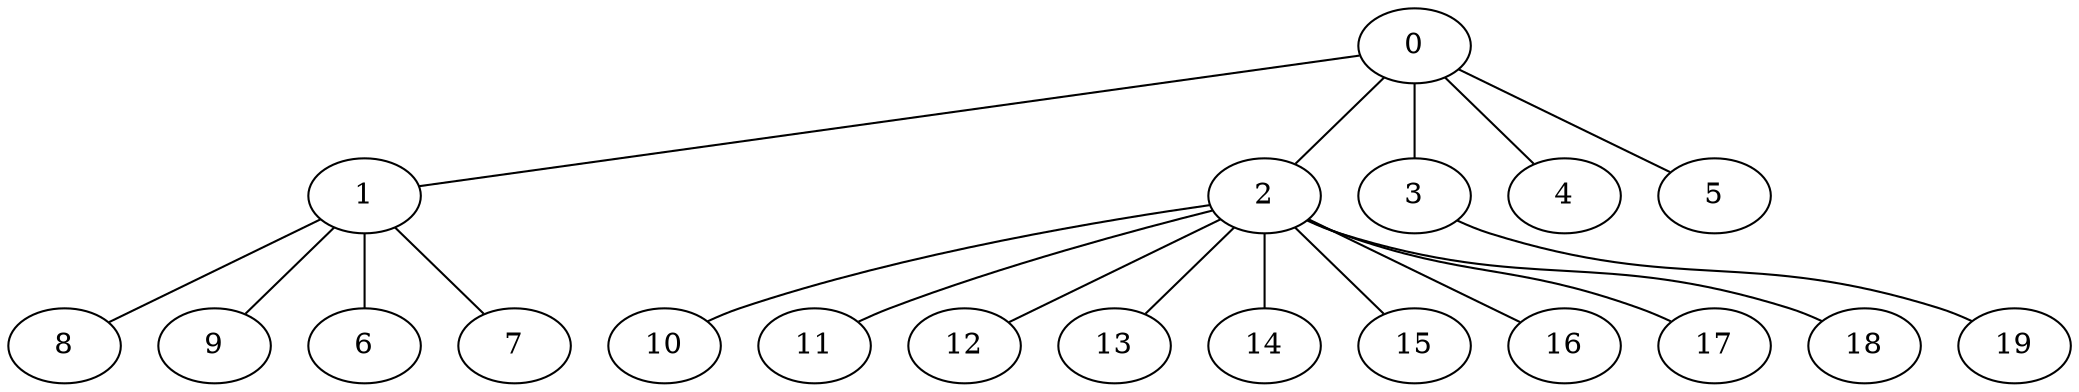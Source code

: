 
graph graphname {
    0 -- 1
0 -- 2
0 -- 3
0 -- 4
0 -- 5
1 -- 8
1 -- 9
1 -- 6
1 -- 7
2 -- 10
2 -- 11
2 -- 12
2 -- 13
2 -- 14
2 -- 15
2 -- 16
2 -- 17
2 -- 18
3 -- 19

}
